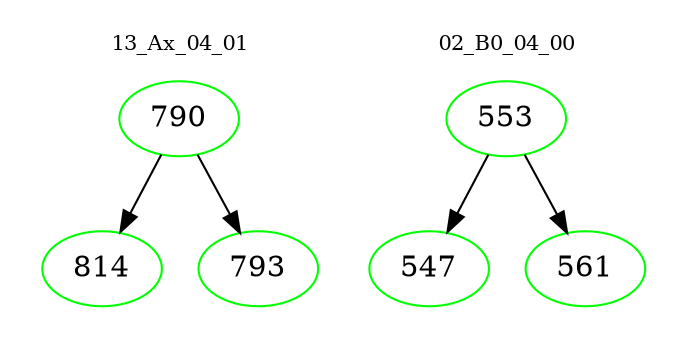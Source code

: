 digraph{
subgraph cluster_0 {
color = white
label = "13_Ax_04_01";
fontsize=10;
T0_790 [label="790", color="green"]
T0_790 -> T0_814 [color="black"]
T0_814 [label="814", color="green"]
T0_790 -> T0_793 [color="black"]
T0_793 [label="793", color="green"]
}
subgraph cluster_1 {
color = white
label = "02_B0_04_00";
fontsize=10;
T1_553 [label="553", color="green"]
T1_553 -> T1_547 [color="black"]
T1_547 [label="547", color="green"]
T1_553 -> T1_561 [color="black"]
T1_561 [label="561", color="green"]
}
}
